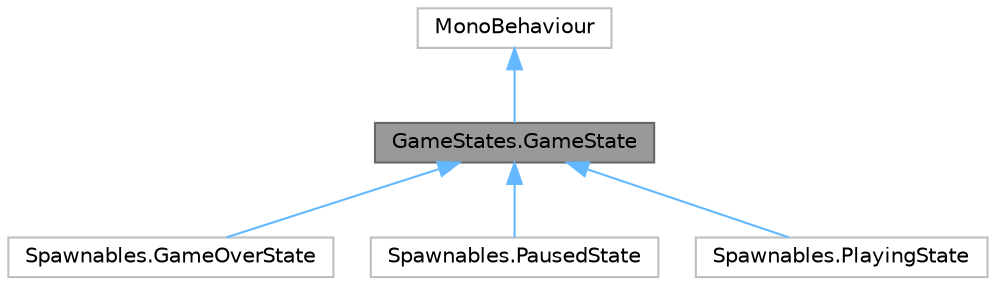 digraph "GameStates.GameState"
{
 // LATEX_PDF_SIZE
  bgcolor="transparent";
  edge [fontname=Helvetica,fontsize=10,labelfontname=Helvetica,labelfontsize=10];
  node [fontname=Helvetica,fontsize=10,shape=box,height=0.2,width=0.4];
  Node1 [id="Node000001",label="GameStates.GameState",height=0.2,width=0.4,color="gray40", fillcolor="grey60", style="filled", fontcolor="black",tooltip="A state governed by the GameManager."];
  Node2 -> Node1 [id="edge9_Node000001_Node000002",dir="back",color="steelblue1",style="solid",tooltip=" "];
  Node2 [id="Node000002",label="MonoBehaviour",height=0.2,width=0.4,color="grey75", fillcolor="white", style="filled",tooltip=" "];
  Node1 -> Node3 [id="edge10_Node000001_Node000003",dir="back",color="steelblue1",style="solid",tooltip=" "];
  Node3 [id="Node000003",label="Spawnables.GameOverState",height=0.2,width=0.4,color="grey75", fillcolor="white", style="filled",URL="$class_spawnables_1_1_game_over_state.html",tooltip=" "];
  Node1 -> Node4 [id="edge11_Node000001_Node000004",dir="back",color="steelblue1",style="solid",tooltip=" "];
  Node4 [id="Node000004",label="Spawnables.PausedState",height=0.2,width=0.4,color="grey75", fillcolor="white", style="filled",URL="$class_spawnables_1_1_paused_state.html",tooltip=" "];
  Node1 -> Node5 [id="edge12_Node000001_Node000005",dir="back",color="steelblue1",style="solid",tooltip=" "];
  Node5 [id="Node000005",label="Spawnables.PlayingState",height=0.2,width=0.4,color="grey75", fillcolor="white", style="filled",URL="$class_spawnables_1_1_playing_state.html",tooltip=" "];
}
